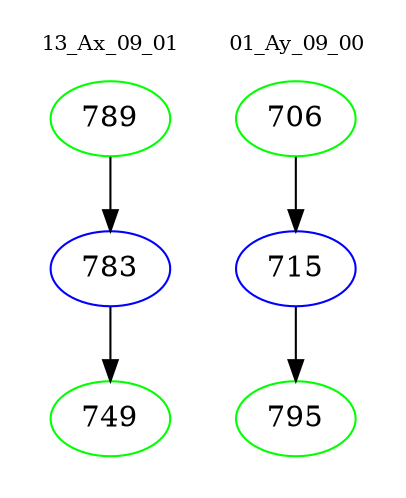 digraph{
subgraph cluster_0 {
color = white
label = "13_Ax_09_01";
fontsize=10;
T0_789 [label="789", color="green"]
T0_789 -> T0_783 [color="black"]
T0_783 [label="783", color="blue"]
T0_783 -> T0_749 [color="black"]
T0_749 [label="749", color="green"]
}
subgraph cluster_1 {
color = white
label = "01_Ay_09_00";
fontsize=10;
T1_706 [label="706", color="green"]
T1_706 -> T1_715 [color="black"]
T1_715 [label="715", color="blue"]
T1_715 -> T1_795 [color="black"]
T1_795 [label="795", color="green"]
}
}
